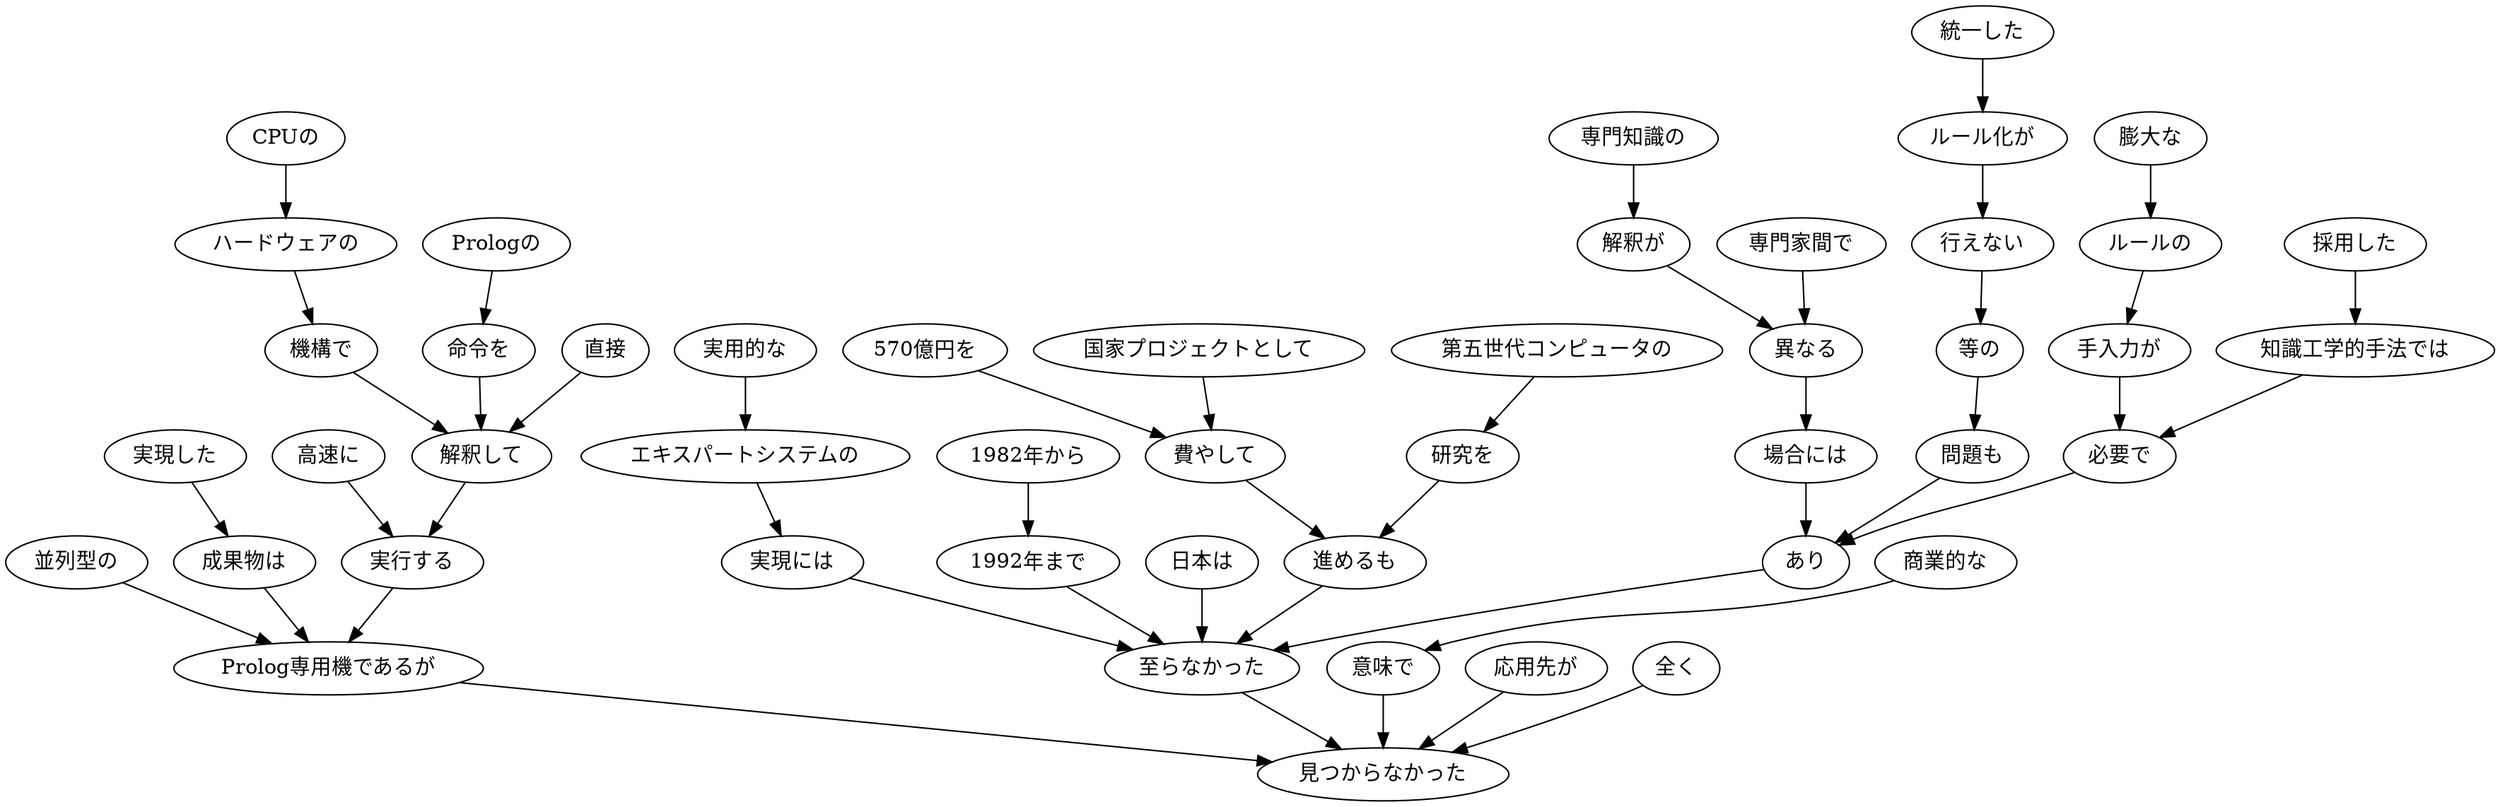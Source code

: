 // ans44
digraph {
	0 [label="1982年から"]
	1 [label="1992年まで"]
	0 -> 1
	1 [label="1992年まで"]
	29 [label="至らなかった"]
	1 -> 29
	2 [label="日本は"]
	29 [label="至らなかった"]
	2 -> 29
	3 [label="国家プロジェクトとして"]
	5 [label="費やして"]
	3 -> 5
	4 [label="570億円を"]
	5 [label="費やして"]
	4 -> 5
	5 [label="費やして"]
	8 [label="進めるも"]
	5 -> 8
	6 [label="第五世代コンピュータの"]
	7 [label="研究を"]
	6 -> 7
	7 [label="研究を"]
	8 [label="進めるも"]
	7 -> 8
	8 [label="進めるも"]
	29 [label="至らなかった"]
	8 -> 29
	9 [label="採用した"]
	10 [label="知識工学的手法では"]
	9 -> 10
	10 [label="知識工学的手法では"]
	14 [label="必要で"]
	10 -> 14
	11 [label="膨大な"]
	12 [label="ルールの"]
	11 -> 12
	12 [label="ルールの"]
	13 [label="手入力が"]
	12 -> 13
	13 [label="手入力が"]
	14 [label="必要で"]
	13 -> 14
	14 [label="必要で"]
	25 [label="あり"]
	14 -> 25
	15 [label="専門家間で"]
	18 [label="異なる"]
	15 -> 18
	16 [label="専門知識の"]
	17 [label="解釈が"]
	16 -> 17
	17 [label="解釈が"]
	18 [label="異なる"]
	17 -> 18
	18 [label="異なる"]
	19 [label="場合には"]
	18 -> 19
	19 [label="場合には"]
	25 [label="あり"]
	19 -> 25
	20 [label="統一した"]
	21 [label="ルール化が"]
	20 -> 21
	21 [label="ルール化が"]
	22 [label="行えない"]
	21 -> 22
	22 [label="行えない"]
	23 [label="等の"]
	22 -> 23
	23 [label="等の"]
	24 [label="問題も"]
	23 -> 24
	24 [label="問題も"]
	25 [label="あり"]
	24 -> 25
	25 [label="あり"]
	29 [label="至らなかった"]
	25 -> 29
	26 [label="実用的な"]
	27 [label="エキスパートシステムの"]
	26 -> 27
	27 [label="エキスパートシステムの"]
	28 [label="実現には"]
	27 -> 28
	28 [label="実現には"]
	29 [label="至らなかった"]
	28 -> 29
	29 [label="至らなかった"]
	47 [label="見つからなかった"]
	29 -> 47
	30 [label="実現した"]
	31 [label="成果物は"]
	30 -> 31
	31 [label="成果物は"]
	42 [label="Prolog専用機であるが"]
	31 -> 42
	32 [label="Prologの"]
	33 [label="命令を"]
	32 -> 33
	33 [label="命令を"]
	38 [label="解釈して"]
	33 -> 38
	34 [label="直接"]
	38 [label="解釈して"]
	34 -> 38
	35 [label="CPUの"]
	36 [label="ハードウェアの"]
	35 -> 36
	36 [label="ハードウェアの"]
	37 [label="機構で"]
	36 -> 37
	37 [label="機構で"]
	38 [label="解釈して"]
	37 -> 38
	38 [label="解釈して"]
	40 [label="実行する"]
	38 -> 40
	39 [label="高速に"]
	40 [label="実行する"]
	39 -> 40
	40 [label="実行する"]
	42 [label="Prolog専用機であるが"]
	40 -> 42
	41 [label="並列型の"]
	42 [label="Prolog専用機であるが"]
	41 -> 42
	42 [label="Prolog専用機であるが"]
	47 [label="見つからなかった"]
	42 -> 47
	43 [label="商業的な"]
	44 [label="意味で"]
	43 -> 44
	44 [label="意味で"]
	47 [label="見つからなかった"]
	44 -> 47
	45 [label="応用先が"]
	47 [label="見つからなかった"]
	45 -> 47
	46 [label="全く"]
	47 [label="見つからなかった"]
	46 -> 47
}
